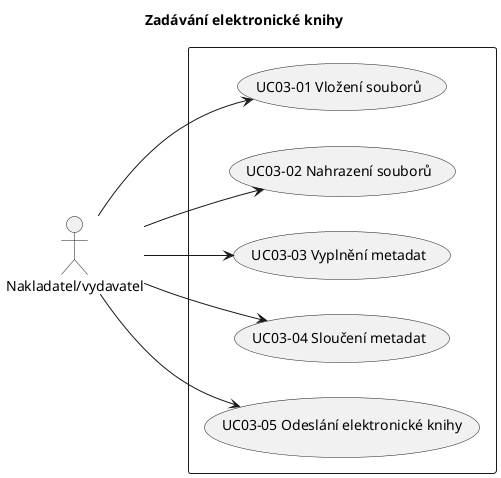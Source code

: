 @startuml
left to right direction
title Zadávání elektronické knihy
skinparam packageStyle rect

actor :Nakladatel/vydavatel:

rectangle  {
	   :Nakladatel/vydavatel: --> (UC03-01 Vložení souborů)
	   :Nakladatel/vydavatel: --> (UC03-02 Nahrazení souborů)
	   :Nakladatel/vydavatel: --> (UC03-03 Vyplnění metadat)
	   :Nakladatel/vydavatel: --> (UC03-04 Sloučení metadat)
	   :Nakladatel/vydavatel: --> (UC03-05 Odeslání elektronické knihy)
}
@enduml